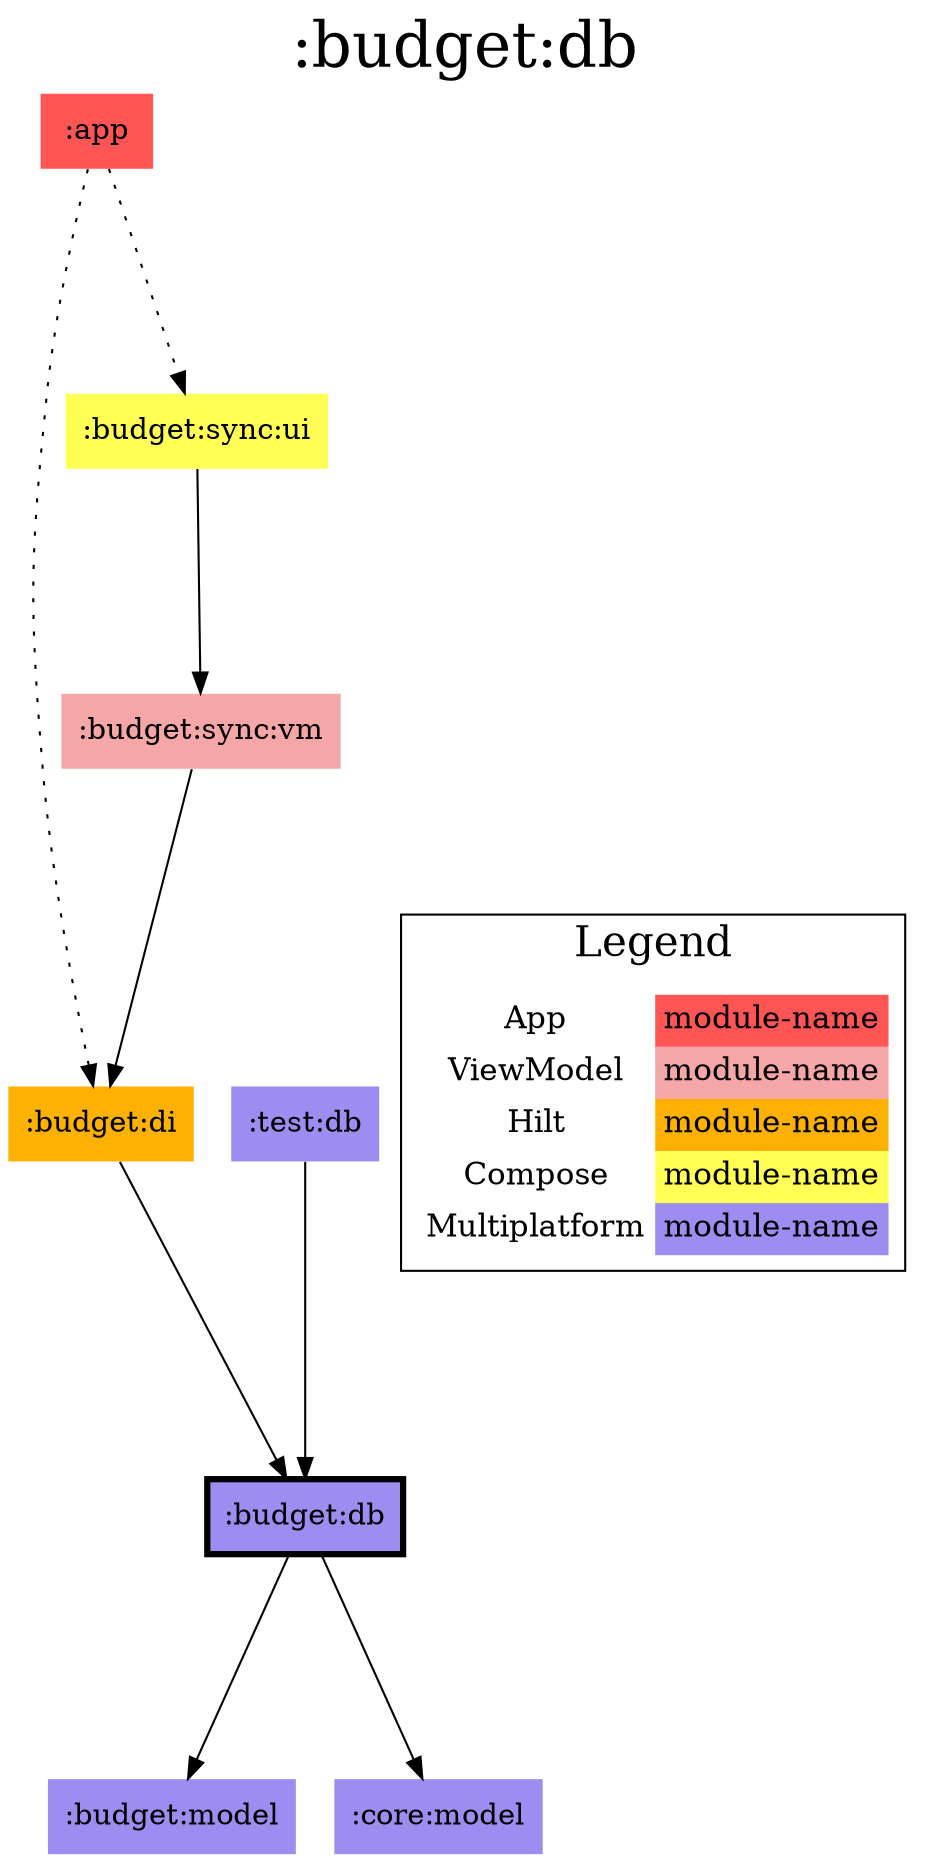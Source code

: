 digraph {
edge ["dir"="forward"]
graph ["dpi"="100","label"=":budget:db","labelloc"="t","fontsize"="30","ranksep"="1.5","rankdir"="TB"]
node ["style"="filled"]
":app" ["fillcolor"="#FF5555","shape"="none"]
":budget:db" ["fillcolor"="#9D8DF1","color"="black","penwidth"="3","shape"="box"]
":budget:di" ["fillcolor"="#FCB103","shape"="none"]
":budget:model" ["fillcolor"="#9D8DF1","shape"="none"]
":budget:sync:ui" ["fillcolor"="#FFFF55","shape"="none"]
":budget:sync:vm" ["fillcolor"="#F5A6A6","shape"="none"]
":core:model" ["fillcolor"="#9D8DF1","shape"="none"]
":test:db" ["fillcolor"="#9D8DF1","shape"="none"]
{
edge ["dir"="none"]
graph ["rank"="same"]
":budget:db"
}
":app" -> ":budget:di" ["style"="dotted"]
":app" -> ":budget:sync:ui" ["style"="dotted"]
":budget:db" -> ":budget:model"
":budget:db" -> ":core:model"
":budget:di" -> ":budget:db"
":budget:sync:ui" -> ":budget:sync:vm"
":budget:sync:vm" -> ":budget:di"
":test:db" -> ":budget:db"
subgraph "cluster_legend" {
edge ["dir"="none"]
graph ["label"="Legend","fontsize"="20"]
"Legend" ["style"="filled","fillcolor"="#FFFFFF","shape"="none","margin"="0","fontsize"="15","label"=<
<TABLE BORDER="0" CELLBORDER="0" CELLSPACING="0" CELLPADDING="4">
<TR><TD>App</TD><TD BGCOLOR="#FF5555">module-name</TD></TR>
<TR><TD>ViewModel</TD><TD BGCOLOR="#F5A6A6">module-name</TD></TR>
<TR><TD>Hilt</TD><TD BGCOLOR="#FCB103">module-name</TD></TR>
<TR><TD>Compose</TD><TD BGCOLOR="#FFFF55">module-name</TD></TR>
<TR><TD>Multiplatform</TD><TD BGCOLOR="#9D8DF1">module-name</TD></TR>
</TABLE>
>]
} -> ":budget:db" ["style"="invis"]
}
